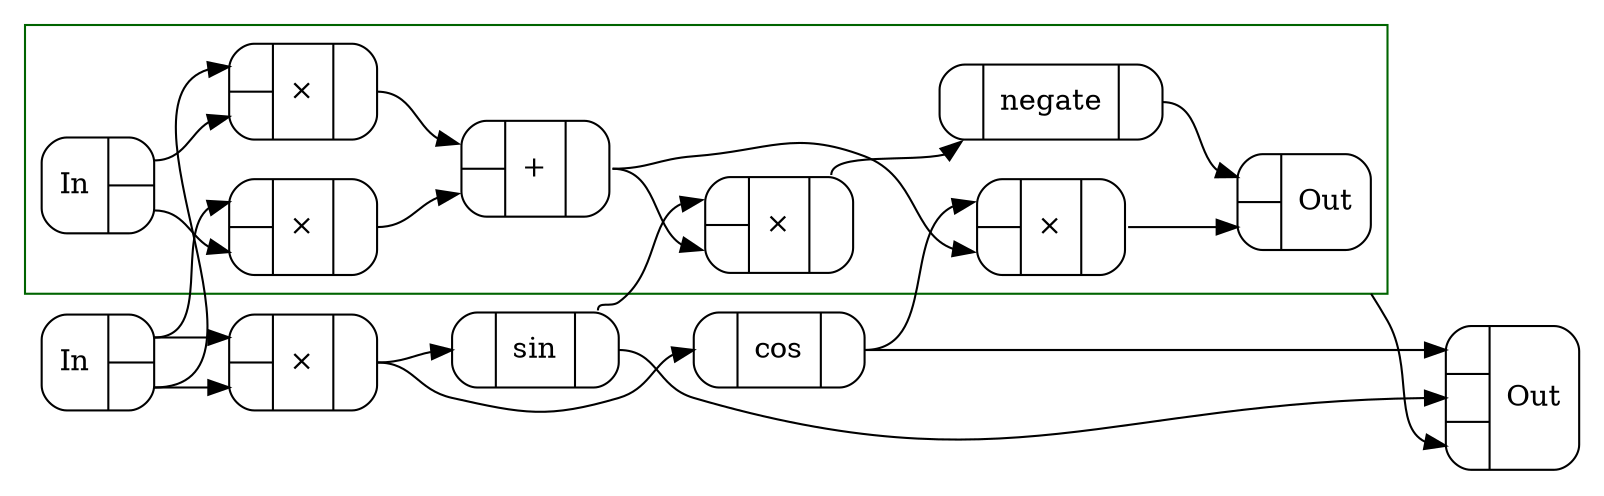 digraph cosSinProd_adf {
  margin=0
  compound=true
  rankdir=LR
  node [shape=Mrecord]
  edge [fontsize=8,fontcolor=indigo]
  bgcolor=transparent
  nslimit=20
  subgraph clusterc0 { label=""; color=white; margin=0; c0 [label="{In|{<Out0>|<Out1>}}"] }
  subgraph clusterc56 { label=""; color=white; margin=0; c56 [label="{{<In0>|<In1>}|\×|{<Out0>}}"] }
  subgraph clusterc57 { label=""; color=white; margin=0; c57 [label="{{<In0>}|cos|{<Out0>}}"] }
  subgraph clusterc58 { label=""; color=white; margin=0; c58 [label="{{<In0>}|sin|{<Out0>}}"] }
  subgraph cluster_108 {
    margin=8
    fontsize=20
    labeljust=r
    color=DarkGreen
    c102 [label="{{<In0>|<In1>}|\×|{<Out0>}}"]
    c101 [label="{{<In0>|<In1>}|\×|{<Out0>}}"]
    c106 [label="{{<In0>|<In1>}|\×|{<Out0>}}"]
    c104 [label="{{<In0>|<In1>}|\×|{<Out0>}}"]
    c103 [label="{{<In0>|<In1>}|+|{<Out0>}}"]
    c100 [label="{In|{<Out0>|<Out1>}}"]
    c107 [label="{{<In0>|<In1>}|Out}"]
    c105 [label="{{<In0>}|negate|{<Out0>}}"]
    c0:Out0 -> c102:In0 []
    c100:Out1 -> c102:In1 []
    c0:Out1 -> c101:In0 []
    c100:Out0 -> c101:In1 []
    c57:Out0 -> c106:In0 []
    c103:Out0 -> c106:In1 []
    c58:Out0 -> c104:In0 []
    c103:Out0 -> c104:In1 []
    c101:Out0 -> c103:In0 []
    c102:Out0 -> c103:In1 []
    c105:Out0 -> c107:In0 []
    c106:Out0 -> c107:In1 []
    c104:Out0 -> c105:In0 []
  }
  subgraph clusterc127 { label=""; color=white; margin=0; c127 [label="{{<In0>|<In1>|<In2>}|Out}"] }
  c0:Out0 -> c56:In0 []
  c0:Out1 -> c56:In1 []
  c56:Out0 -> c57:In0 []
  c56:Out0 -> c58:In0 []
  c57:Out0 -> c127:In0 []
  c58:Out0 -> c127:In1 []
  c107 -> c127:In2 [ltail=cluster_108]
}